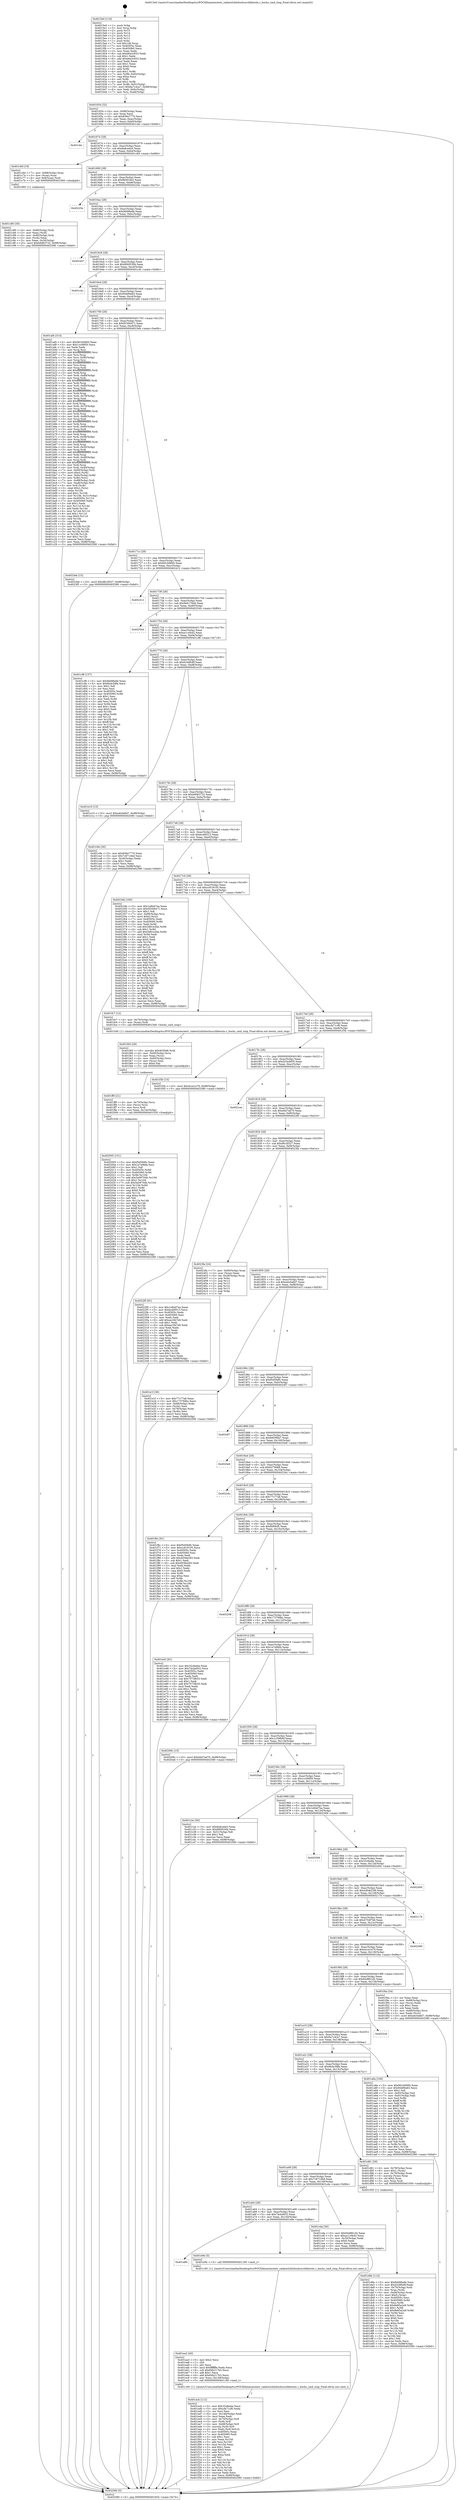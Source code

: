 digraph "0x4015e0" {
  label = "0x4015e0 (/mnt/c/Users/mathe/Desktop/tcc/POCII/binaries/extr_radare2shlrbochssrclibbochs.c_bochs_cmd_stop_Final-ollvm.out::main(0))"
  labelloc = "t"
  node[shape=record]

  Entry [label="",width=0.3,height=0.3,shape=circle,fillcolor=black,style=filled]
  "0x401654" [label="{
     0x401654 [32]\l
     | [instrs]\l
     &nbsp;&nbsp;0x401654 \<+6\>: mov -0x98(%rbp),%eax\l
     &nbsp;&nbsp;0x40165a \<+2\>: mov %eax,%ecx\l
     &nbsp;&nbsp;0x40165c \<+6\>: sub $0x836e7770,%ecx\l
     &nbsp;&nbsp;0x401662 \<+6\>: mov %eax,-0xac(%rbp)\l
     &nbsp;&nbsp;0x401668 \<+6\>: mov %ecx,-0xb0(%rbp)\l
     &nbsp;&nbsp;0x40166e \<+6\>: je 0000000000401cbc \<main+0x6dc\>\l
  }"]
  "0x401cbc" [label="{
     0x401cbc\l
  }", style=dashed]
  "0x401674" [label="{
     0x401674 [28]\l
     | [instrs]\l
     &nbsp;&nbsp;0x401674 \<+5\>: jmp 0000000000401679 \<main+0x99\>\l
     &nbsp;&nbsp;0x401679 \<+6\>: mov -0xac(%rbp),%eax\l
     &nbsp;&nbsp;0x40167f \<+5\>: sub $0x8a8cedc0,%eax\l
     &nbsp;&nbsp;0x401684 \<+6\>: mov %eax,-0xb4(%rbp)\l
     &nbsp;&nbsp;0x40168a \<+6\>: je 0000000000401c6d \<main+0x68d\>\l
  }"]
  Exit [label="",width=0.3,height=0.3,shape=circle,fillcolor=black,style=filled,peripheries=2]
  "0x401c6d" [label="{
     0x401c6d [19]\l
     | [instrs]\l
     &nbsp;&nbsp;0x401c6d \<+7\>: mov -0x88(%rbp),%rax\l
     &nbsp;&nbsp;0x401c74 \<+3\>: mov (%rax),%rax\l
     &nbsp;&nbsp;0x401c77 \<+4\>: mov 0x8(%rax),%rdi\l
     &nbsp;&nbsp;0x401c7b \<+5\>: call 0000000000401060 \<atoi@plt\>\l
     | [calls]\l
     &nbsp;&nbsp;0x401060 \{1\} (unknown)\l
  }"]
  "0x401690" [label="{
     0x401690 [28]\l
     | [instrs]\l
     &nbsp;&nbsp;0x401690 \<+5\>: jmp 0000000000401695 \<main+0xb5\>\l
     &nbsp;&nbsp;0x401695 \<+6\>: mov -0xac(%rbp),%eax\l
     &nbsp;&nbsp;0x40169b \<+5\>: sub $0x8b0f10e3,%eax\l
     &nbsp;&nbsp;0x4016a0 \<+6\>: mov %eax,-0xb8(%rbp)\l
     &nbsp;&nbsp;0x4016a6 \<+6\>: je 000000000040225e \<main+0xc7e\>\l
  }"]
  "0x402005" [label="{
     0x402005 [151]\l
     | [instrs]\l
     &nbsp;&nbsp;0x402005 \<+5\>: mov $0xf5d59dfc,%eax\l
     &nbsp;&nbsp;0x40200a \<+5\>: mov $0x1a7a9bfa,%esi\l
     &nbsp;&nbsp;0x40200f \<+2\>: mov $0x1,%dl\l
     &nbsp;&nbsp;0x402011 \<+8\>: mov 0x40505c,%r8d\l
     &nbsp;&nbsp;0x402019 \<+8\>: mov 0x405060,%r9d\l
     &nbsp;&nbsp;0x402021 \<+3\>: mov %r8d,%r10d\l
     &nbsp;&nbsp;0x402024 \<+7\>: add $0x5a09704b,%r10d\l
     &nbsp;&nbsp;0x40202b \<+4\>: sub $0x1,%r10d\l
     &nbsp;&nbsp;0x40202f \<+7\>: sub $0x5a09704b,%r10d\l
     &nbsp;&nbsp;0x402036 \<+4\>: imul %r10d,%r8d\l
     &nbsp;&nbsp;0x40203a \<+4\>: and $0x1,%r8d\l
     &nbsp;&nbsp;0x40203e \<+4\>: cmp $0x0,%r8d\l
     &nbsp;&nbsp;0x402042 \<+4\>: sete %r11b\l
     &nbsp;&nbsp;0x402046 \<+4\>: cmp $0xa,%r9d\l
     &nbsp;&nbsp;0x40204a \<+3\>: setl %bl\l
     &nbsp;&nbsp;0x40204d \<+3\>: mov %r11b,%r14b\l
     &nbsp;&nbsp;0x402050 \<+4\>: xor $0xff,%r14b\l
     &nbsp;&nbsp;0x402054 \<+3\>: mov %bl,%r15b\l
     &nbsp;&nbsp;0x402057 \<+4\>: xor $0xff,%r15b\l
     &nbsp;&nbsp;0x40205b \<+3\>: xor $0x1,%dl\l
     &nbsp;&nbsp;0x40205e \<+3\>: mov %r14b,%r12b\l
     &nbsp;&nbsp;0x402061 \<+4\>: and $0xff,%r12b\l
     &nbsp;&nbsp;0x402065 \<+3\>: and %dl,%r11b\l
     &nbsp;&nbsp;0x402068 \<+3\>: mov %r15b,%r13b\l
     &nbsp;&nbsp;0x40206b \<+4\>: and $0xff,%r13b\l
     &nbsp;&nbsp;0x40206f \<+2\>: and %dl,%bl\l
     &nbsp;&nbsp;0x402071 \<+3\>: or %r11b,%r12b\l
     &nbsp;&nbsp;0x402074 \<+3\>: or %bl,%r13b\l
     &nbsp;&nbsp;0x402077 \<+3\>: xor %r13b,%r12b\l
     &nbsp;&nbsp;0x40207a \<+3\>: or %r15b,%r14b\l
     &nbsp;&nbsp;0x40207d \<+4\>: xor $0xff,%r14b\l
     &nbsp;&nbsp;0x402081 \<+3\>: or $0x1,%dl\l
     &nbsp;&nbsp;0x402084 \<+3\>: and %dl,%r14b\l
     &nbsp;&nbsp;0x402087 \<+3\>: or %r14b,%r12b\l
     &nbsp;&nbsp;0x40208a \<+4\>: test $0x1,%r12b\l
     &nbsp;&nbsp;0x40208e \<+3\>: cmovne %esi,%eax\l
     &nbsp;&nbsp;0x402091 \<+6\>: mov %eax,-0x98(%rbp)\l
     &nbsp;&nbsp;0x402097 \<+5\>: jmp 0000000000402580 \<main+0xfa0\>\l
  }"]
  "0x40225e" [label="{
     0x40225e\l
  }", style=dashed]
  "0x4016ac" [label="{
     0x4016ac [28]\l
     | [instrs]\l
     &nbsp;&nbsp;0x4016ac \<+5\>: jmp 00000000004016b1 \<main+0xd1\>\l
     &nbsp;&nbsp;0x4016b1 \<+6\>: mov -0xac(%rbp),%eax\l
     &nbsp;&nbsp;0x4016b7 \<+5\>: sub $0x8dd9befe,%eax\l
     &nbsp;&nbsp;0x4016bc \<+6\>: mov %eax,-0xbc(%rbp)\l
     &nbsp;&nbsp;0x4016c2 \<+6\>: je 0000000000402457 \<main+0xe77\>\l
  }"]
  "0x401ff0" [label="{
     0x401ff0 [21]\l
     | [instrs]\l
     &nbsp;&nbsp;0x401ff0 \<+4\>: mov -0x70(%rbp),%rcx\l
     &nbsp;&nbsp;0x401ff4 \<+3\>: mov (%rcx),%rcx\l
     &nbsp;&nbsp;0x401ff7 \<+3\>: mov %rcx,%rdi\l
     &nbsp;&nbsp;0x401ffa \<+6\>: mov %eax,-0x14c(%rbp)\l
     &nbsp;&nbsp;0x402000 \<+5\>: call 0000000000401030 \<free@plt\>\l
     | [calls]\l
     &nbsp;&nbsp;0x401030 \{1\} (unknown)\l
  }"]
  "0x402457" [label="{
     0x402457\l
  }", style=dashed]
  "0x4016c8" [label="{
     0x4016c8 [28]\l
     | [instrs]\l
     &nbsp;&nbsp;0x4016c8 \<+5\>: jmp 00000000004016cd \<main+0xed\>\l
     &nbsp;&nbsp;0x4016cd \<+6\>: mov -0xac(%rbp),%eax\l
     &nbsp;&nbsp;0x4016d3 \<+5\>: sub $0x8f49530b,%eax\l
     &nbsp;&nbsp;0x4016d8 \<+6\>: mov %eax,-0xc0(%rbp)\l
     &nbsp;&nbsp;0x4016de \<+6\>: je 0000000000401c4c \<main+0x66c\>\l
  }"]
  "0x401fd3" [label="{
     0x401fd3 [29]\l
     | [instrs]\l
     &nbsp;&nbsp;0x401fd3 \<+10\>: movabs $0x4030d6,%rdi\l
     &nbsp;&nbsp;0x401fdd \<+4\>: mov -0x60(%rbp),%rcx\l
     &nbsp;&nbsp;0x401fe1 \<+2\>: mov %eax,(%rcx)\l
     &nbsp;&nbsp;0x401fe3 \<+4\>: mov -0x60(%rbp),%rcx\l
     &nbsp;&nbsp;0x401fe7 \<+2\>: mov (%rcx),%esi\l
     &nbsp;&nbsp;0x401fe9 \<+2\>: mov $0x0,%al\l
     &nbsp;&nbsp;0x401feb \<+5\>: call 0000000000401040 \<printf@plt\>\l
     | [calls]\l
     &nbsp;&nbsp;0x401040 \{1\} (unknown)\l
  }"]
  "0x401c4c" [label="{
     0x401c4c\l
  }", style=dashed]
  "0x4016e4" [label="{
     0x4016e4 [28]\l
     | [instrs]\l
     &nbsp;&nbsp;0x4016e4 \<+5\>: jmp 00000000004016e9 \<main+0x109\>\l
     &nbsp;&nbsp;0x4016e9 \<+6\>: mov -0xac(%rbp),%eax\l
     &nbsp;&nbsp;0x4016ef \<+5\>: sub $0x94489a83,%eax\l
     &nbsp;&nbsp;0x4016f4 \<+6\>: mov %eax,-0xc4(%rbp)\l
     &nbsp;&nbsp;0x4016fa \<+6\>: je 0000000000401af4 \<main+0x514\>\l
  }"]
  "0x401ecb" [label="{
     0x401ecb [112]\l
     | [instrs]\l
     &nbsp;&nbsp;0x401ecb \<+5\>: mov $0x33cfeebe,%ecx\l
     &nbsp;&nbsp;0x401ed0 \<+5\>: mov $0xcfa71cf0,%edx\l
     &nbsp;&nbsp;0x401ed5 \<+2\>: xor %esi,%esi\l
     &nbsp;&nbsp;0x401ed7 \<+6\>: mov -0x148(%rbp),%edi\l
     &nbsp;&nbsp;0x401edd \<+3\>: imul %eax,%edi\l
     &nbsp;&nbsp;0x401ee0 \<+4\>: mov -0x70(%rbp),%r8\l
     &nbsp;&nbsp;0x401ee4 \<+3\>: mov (%r8),%r8\l
     &nbsp;&nbsp;0x401ee7 \<+4\>: mov -0x68(%rbp),%r9\l
     &nbsp;&nbsp;0x401eeb \<+3\>: movslq (%r9),%r9\l
     &nbsp;&nbsp;0x401eee \<+4\>: mov %edi,(%r8,%r9,4)\l
     &nbsp;&nbsp;0x401ef2 \<+7\>: mov 0x40505c,%eax\l
     &nbsp;&nbsp;0x401ef9 \<+7\>: mov 0x405060,%edi\l
     &nbsp;&nbsp;0x401f00 \<+3\>: sub $0x1,%esi\l
     &nbsp;&nbsp;0x401f03 \<+3\>: mov %eax,%r10d\l
     &nbsp;&nbsp;0x401f06 \<+3\>: add %esi,%r10d\l
     &nbsp;&nbsp;0x401f09 \<+4\>: imul %r10d,%eax\l
     &nbsp;&nbsp;0x401f0d \<+3\>: and $0x1,%eax\l
     &nbsp;&nbsp;0x401f10 \<+3\>: cmp $0x0,%eax\l
     &nbsp;&nbsp;0x401f13 \<+4\>: sete %r11b\l
     &nbsp;&nbsp;0x401f17 \<+3\>: cmp $0xa,%edi\l
     &nbsp;&nbsp;0x401f1a \<+3\>: setl %bl\l
     &nbsp;&nbsp;0x401f1d \<+3\>: mov %r11b,%r14b\l
     &nbsp;&nbsp;0x401f20 \<+3\>: and %bl,%r14b\l
     &nbsp;&nbsp;0x401f23 \<+3\>: xor %bl,%r11b\l
     &nbsp;&nbsp;0x401f26 \<+3\>: or %r11b,%r14b\l
     &nbsp;&nbsp;0x401f29 \<+4\>: test $0x1,%r14b\l
     &nbsp;&nbsp;0x401f2d \<+3\>: cmovne %edx,%ecx\l
     &nbsp;&nbsp;0x401f30 \<+6\>: mov %ecx,-0x98(%rbp)\l
     &nbsp;&nbsp;0x401f36 \<+5\>: jmp 0000000000402580 \<main+0xfa0\>\l
  }"]
  "0x401af4" [label="{
     0x401af4 [314]\l
     | [instrs]\l
     &nbsp;&nbsp;0x401af4 \<+5\>: mov $0x9d1b0660,%eax\l
     &nbsp;&nbsp;0x401af9 \<+5\>: mov $0x1cc06f50,%ecx\l
     &nbsp;&nbsp;0x401afe \<+2\>: xor %edx,%edx\l
     &nbsp;&nbsp;0x401b00 \<+3\>: mov %rsp,%rsi\l
     &nbsp;&nbsp;0x401b03 \<+4\>: add $0xfffffffffffffff0,%rsi\l
     &nbsp;&nbsp;0x401b07 \<+3\>: mov %rsi,%rsp\l
     &nbsp;&nbsp;0x401b0a \<+7\>: mov %rsi,-0x90(%rbp)\l
     &nbsp;&nbsp;0x401b11 \<+3\>: mov %rsp,%rsi\l
     &nbsp;&nbsp;0x401b14 \<+4\>: add $0xfffffffffffffff0,%rsi\l
     &nbsp;&nbsp;0x401b18 \<+3\>: mov %rsi,%rsp\l
     &nbsp;&nbsp;0x401b1b \<+3\>: mov %rsp,%rdi\l
     &nbsp;&nbsp;0x401b1e \<+4\>: add $0xfffffffffffffff0,%rdi\l
     &nbsp;&nbsp;0x401b22 \<+3\>: mov %rdi,%rsp\l
     &nbsp;&nbsp;0x401b25 \<+7\>: mov %rdi,-0x88(%rbp)\l
     &nbsp;&nbsp;0x401b2c \<+3\>: mov %rsp,%rdi\l
     &nbsp;&nbsp;0x401b2f \<+4\>: add $0xfffffffffffffff0,%rdi\l
     &nbsp;&nbsp;0x401b33 \<+3\>: mov %rdi,%rsp\l
     &nbsp;&nbsp;0x401b36 \<+4\>: mov %rdi,-0x80(%rbp)\l
     &nbsp;&nbsp;0x401b3a \<+3\>: mov %rsp,%rdi\l
     &nbsp;&nbsp;0x401b3d \<+4\>: add $0xfffffffffffffff0,%rdi\l
     &nbsp;&nbsp;0x401b41 \<+3\>: mov %rdi,%rsp\l
     &nbsp;&nbsp;0x401b44 \<+4\>: mov %rdi,-0x78(%rbp)\l
     &nbsp;&nbsp;0x401b48 \<+3\>: mov %rsp,%rdi\l
     &nbsp;&nbsp;0x401b4b \<+4\>: add $0xfffffffffffffff0,%rdi\l
     &nbsp;&nbsp;0x401b4f \<+3\>: mov %rdi,%rsp\l
     &nbsp;&nbsp;0x401b52 \<+4\>: mov %rdi,-0x70(%rbp)\l
     &nbsp;&nbsp;0x401b56 \<+3\>: mov %rsp,%rdi\l
     &nbsp;&nbsp;0x401b59 \<+4\>: add $0xfffffffffffffff0,%rdi\l
     &nbsp;&nbsp;0x401b5d \<+3\>: mov %rdi,%rsp\l
     &nbsp;&nbsp;0x401b60 \<+4\>: mov %rdi,-0x68(%rbp)\l
     &nbsp;&nbsp;0x401b64 \<+3\>: mov %rsp,%rdi\l
     &nbsp;&nbsp;0x401b67 \<+4\>: add $0xfffffffffffffff0,%rdi\l
     &nbsp;&nbsp;0x401b6b \<+3\>: mov %rdi,%rsp\l
     &nbsp;&nbsp;0x401b6e \<+4\>: mov %rdi,-0x60(%rbp)\l
     &nbsp;&nbsp;0x401b72 \<+3\>: mov %rsp,%rdi\l
     &nbsp;&nbsp;0x401b75 \<+4\>: add $0xfffffffffffffff0,%rdi\l
     &nbsp;&nbsp;0x401b79 \<+3\>: mov %rdi,%rsp\l
     &nbsp;&nbsp;0x401b7c \<+4\>: mov %rdi,-0x58(%rbp)\l
     &nbsp;&nbsp;0x401b80 \<+3\>: mov %rsp,%rdi\l
     &nbsp;&nbsp;0x401b83 \<+4\>: add $0xfffffffffffffff0,%rdi\l
     &nbsp;&nbsp;0x401b87 \<+3\>: mov %rdi,%rsp\l
     &nbsp;&nbsp;0x401b8a \<+4\>: mov %rdi,-0x50(%rbp)\l
     &nbsp;&nbsp;0x401b8e \<+3\>: mov %rsp,%rdi\l
     &nbsp;&nbsp;0x401b91 \<+4\>: add $0xfffffffffffffff0,%rdi\l
     &nbsp;&nbsp;0x401b95 \<+3\>: mov %rdi,%rsp\l
     &nbsp;&nbsp;0x401b98 \<+4\>: mov %rdi,-0x48(%rbp)\l
     &nbsp;&nbsp;0x401b9c \<+3\>: mov %rsp,%rdi\l
     &nbsp;&nbsp;0x401b9f \<+4\>: add $0xfffffffffffffff0,%rdi\l
     &nbsp;&nbsp;0x401ba3 \<+3\>: mov %rdi,%rsp\l
     &nbsp;&nbsp;0x401ba6 \<+4\>: mov %rdi,-0x40(%rbp)\l
     &nbsp;&nbsp;0x401baa \<+7\>: mov -0x90(%rbp),%rdi\l
     &nbsp;&nbsp;0x401bb1 \<+6\>: movl $0x0,(%rdi)\l
     &nbsp;&nbsp;0x401bb7 \<+7\>: mov -0x9c(%rbp),%r8d\l
     &nbsp;&nbsp;0x401bbe \<+3\>: mov %r8d,(%rsi)\l
     &nbsp;&nbsp;0x401bc1 \<+7\>: mov -0x88(%rbp),%rdi\l
     &nbsp;&nbsp;0x401bc8 \<+7\>: mov -0xa8(%rbp),%r9\l
     &nbsp;&nbsp;0x401bcf \<+3\>: mov %r9,(%rdi)\l
     &nbsp;&nbsp;0x401bd2 \<+3\>: cmpl $0x2,(%rsi)\l
     &nbsp;&nbsp;0x401bd5 \<+4\>: setne %r10b\l
     &nbsp;&nbsp;0x401bd9 \<+4\>: and $0x1,%r10b\l
     &nbsp;&nbsp;0x401bdd \<+4\>: mov %r10b,-0x31(%rbp)\l
     &nbsp;&nbsp;0x401be1 \<+8\>: mov 0x40505c,%r11d\l
     &nbsp;&nbsp;0x401be9 \<+7\>: mov 0x405060,%ebx\l
     &nbsp;&nbsp;0x401bf0 \<+3\>: sub $0x1,%edx\l
     &nbsp;&nbsp;0x401bf3 \<+3\>: mov %r11d,%r14d\l
     &nbsp;&nbsp;0x401bf6 \<+3\>: add %edx,%r14d\l
     &nbsp;&nbsp;0x401bf9 \<+4\>: imul %r14d,%r11d\l
     &nbsp;&nbsp;0x401bfd \<+4\>: and $0x1,%r11d\l
     &nbsp;&nbsp;0x401c01 \<+4\>: cmp $0x0,%r11d\l
     &nbsp;&nbsp;0x401c05 \<+4\>: sete %r10b\l
     &nbsp;&nbsp;0x401c09 \<+3\>: cmp $0xa,%ebx\l
     &nbsp;&nbsp;0x401c0c \<+4\>: setl %r15b\l
     &nbsp;&nbsp;0x401c10 \<+3\>: mov %r10b,%r12b\l
     &nbsp;&nbsp;0x401c13 \<+3\>: and %r15b,%r12b\l
     &nbsp;&nbsp;0x401c16 \<+3\>: xor %r15b,%r10b\l
     &nbsp;&nbsp;0x401c19 \<+3\>: or %r10b,%r12b\l
     &nbsp;&nbsp;0x401c1c \<+4\>: test $0x1,%r12b\l
     &nbsp;&nbsp;0x401c20 \<+3\>: cmovne %ecx,%eax\l
     &nbsp;&nbsp;0x401c23 \<+6\>: mov %eax,-0x98(%rbp)\l
     &nbsp;&nbsp;0x401c29 \<+5\>: jmp 0000000000402580 \<main+0xfa0\>\l
  }"]
  "0x401700" [label="{
     0x401700 [28]\l
     | [instrs]\l
     &nbsp;&nbsp;0x401700 \<+5\>: jmp 0000000000401705 \<main+0x125\>\l
     &nbsp;&nbsp;0x401705 \<+6\>: mov -0xac(%rbp),%eax\l
     &nbsp;&nbsp;0x40170b \<+5\>: sub $0x95306471,%eax\l
     &nbsp;&nbsp;0x401710 \<+6\>: mov %eax,-0xc8(%rbp)\l
     &nbsp;&nbsp;0x401716 \<+6\>: je 00000000004023eb \<main+0xe0b\>\l
  }"]
  "0x401ea3" [label="{
     0x401ea3 [40]\l
     | [instrs]\l
     &nbsp;&nbsp;0x401ea3 \<+5\>: mov $0x2,%ecx\l
     &nbsp;&nbsp;0x401ea8 \<+1\>: cltd\l
     &nbsp;&nbsp;0x401ea9 \<+2\>: idiv %ecx\l
     &nbsp;&nbsp;0x401eab \<+6\>: imul $0xfffffffe,%edx,%ecx\l
     &nbsp;&nbsp;0x401eb1 \<+6\>: sub $0x64b217b3,%ecx\l
     &nbsp;&nbsp;0x401eb7 \<+3\>: add $0x1,%ecx\l
     &nbsp;&nbsp;0x401eba \<+6\>: add $0x64b217b3,%ecx\l
     &nbsp;&nbsp;0x401ec0 \<+6\>: mov %ecx,-0x148(%rbp)\l
     &nbsp;&nbsp;0x401ec6 \<+5\>: call 0000000000401160 \<next_i\>\l
     | [calls]\l
     &nbsp;&nbsp;0x401160 \{1\} (/mnt/c/Users/mathe/Desktop/tcc/POCII/binaries/extr_radare2shlrbochssrclibbochs.c_bochs_cmd_stop_Final-ollvm.out::next_i)\l
  }"]
  "0x4023eb" [label="{
     0x4023eb [15]\l
     | [instrs]\l
     &nbsp;&nbsp;0x4023eb \<+10\>: movl $0xd8c3f327,-0x98(%rbp)\l
     &nbsp;&nbsp;0x4023f5 \<+5\>: jmp 0000000000402580 \<main+0xfa0\>\l
  }"]
  "0x40171c" [label="{
     0x40171c [28]\l
     | [instrs]\l
     &nbsp;&nbsp;0x40171c \<+5\>: jmp 0000000000401721 \<main+0x141\>\l
     &nbsp;&nbsp;0x401721 \<+6\>: mov -0xac(%rbp),%eax\l
     &nbsp;&nbsp;0x401727 \<+5\>: sub $0x9d1b0660,%eax\l
     &nbsp;&nbsp;0x40172c \<+6\>: mov %eax,-0xcc(%rbp)\l
     &nbsp;&nbsp;0x401732 \<+6\>: je 0000000000402412 \<main+0xe32\>\l
  }"]
  "0x401a80" [label="{
     0x401a80\l
  }", style=dashed]
  "0x402412" [label="{
     0x402412\l
  }", style=dashed]
  "0x401738" [label="{
     0x401738 [28]\l
     | [instrs]\l
     &nbsp;&nbsp;0x401738 \<+5\>: jmp 000000000040173d \<main+0x15d\>\l
     &nbsp;&nbsp;0x40173d \<+6\>: mov -0xac(%rbp),%eax\l
     &nbsp;&nbsp;0x401743 \<+5\>: sub $0x9e6176dd,%eax\l
     &nbsp;&nbsp;0x401748 \<+6\>: mov %eax,-0xd0(%rbp)\l
     &nbsp;&nbsp;0x40174e \<+6\>: je 0000000000402544 \<main+0xf64\>\l
  }"]
  "0x401e9e" [label="{
     0x401e9e [5]\l
     | [instrs]\l
     &nbsp;&nbsp;0x401e9e \<+5\>: call 0000000000401160 \<next_i\>\l
     | [calls]\l
     &nbsp;&nbsp;0x401160 \{1\} (/mnt/c/Users/mathe/Desktop/tcc/POCII/binaries/extr_radare2shlrbochssrclibbochs.c_bochs_cmd_stop_Final-ollvm.out::next_i)\l
  }"]
  "0x402544" [label="{
     0x402544\l
  }", style=dashed]
  "0x401754" [label="{
     0x401754 [28]\l
     | [instrs]\l
     &nbsp;&nbsp;0x401754 \<+5\>: jmp 0000000000401759 \<main+0x179\>\l
     &nbsp;&nbsp;0x401759 \<+6\>: mov -0xac(%rbp),%eax\l
     &nbsp;&nbsp;0x40175f \<+5\>: sub $0xac1c0b42,%eax\l
     &nbsp;&nbsp;0x401764 \<+6\>: mov %eax,-0xd4(%rbp)\l
     &nbsp;&nbsp;0x40176a \<+6\>: je 0000000000401cf8 \<main+0x718\>\l
  }"]
  "0x401d9e" [label="{
     0x401d9e [114]\l
     | [instrs]\l
     &nbsp;&nbsp;0x401d9e \<+5\>: mov $0x8dd9befe,%ecx\l
     &nbsp;&nbsp;0x401da3 \<+5\>: mov $0xb248fc8f,%edx\l
     &nbsp;&nbsp;0x401da8 \<+4\>: mov -0x70(%rbp),%rdi\l
     &nbsp;&nbsp;0x401dac \<+3\>: mov %rax,(%rdi)\l
     &nbsp;&nbsp;0x401daf \<+4\>: mov -0x68(%rbp),%rax\l
     &nbsp;&nbsp;0x401db3 \<+6\>: movl $0x0,(%rax)\l
     &nbsp;&nbsp;0x401db9 \<+7\>: mov 0x40505c,%esi\l
     &nbsp;&nbsp;0x401dc0 \<+8\>: mov 0x405060,%r8d\l
     &nbsp;&nbsp;0x401dc8 \<+3\>: mov %esi,%r9d\l
     &nbsp;&nbsp;0x401dcb \<+7\>: add $0x8e85a2e9,%r9d\l
     &nbsp;&nbsp;0x401dd2 \<+4\>: sub $0x1,%r9d\l
     &nbsp;&nbsp;0x401dd6 \<+7\>: sub $0x8e85a2e9,%r9d\l
     &nbsp;&nbsp;0x401ddd \<+4\>: imul %r9d,%esi\l
     &nbsp;&nbsp;0x401de1 \<+3\>: and $0x1,%esi\l
     &nbsp;&nbsp;0x401de4 \<+3\>: cmp $0x0,%esi\l
     &nbsp;&nbsp;0x401de7 \<+4\>: sete %r10b\l
     &nbsp;&nbsp;0x401deb \<+4\>: cmp $0xa,%r8d\l
     &nbsp;&nbsp;0x401def \<+4\>: setl %r11b\l
     &nbsp;&nbsp;0x401df3 \<+3\>: mov %r10b,%bl\l
     &nbsp;&nbsp;0x401df6 \<+3\>: and %r11b,%bl\l
     &nbsp;&nbsp;0x401df9 \<+3\>: xor %r11b,%r10b\l
     &nbsp;&nbsp;0x401dfc \<+3\>: or %r10b,%bl\l
     &nbsp;&nbsp;0x401dff \<+3\>: test $0x1,%bl\l
     &nbsp;&nbsp;0x401e02 \<+3\>: cmovne %edx,%ecx\l
     &nbsp;&nbsp;0x401e05 \<+6\>: mov %ecx,-0x98(%rbp)\l
     &nbsp;&nbsp;0x401e0b \<+5\>: jmp 0000000000402580 \<main+0xfa0\>\l
  }"]
  "0x401cf8" [label="{
     0x401cf8 [137]\l
     | [instrs]\l
     &nbsp;&nbsp;0x401cf8 \<+5\>: mov $0x8dd9befe,%eax\l
     &nbsp;&nbsp;0x401cfd \<+5\>: mov $0x6b4c58fa,%ecx\l
     &nbsp;&nbsp;0x401d02 \<+2\>: mov $0x1,%dl\l
     &nbsp;&nbsp;0x401d04 \<+2\>: xor %esi,%esi\l
     &nbsp;&nbsp;0x401d06 \<+7\>: mov 0x40505c,%edi\l
     &nbsp;&nbsp;0x401d0d \<+8\>: mov 0x405060,%r8d\l
     &nbsp;&nbsp;0x401d15 \<+3\>: sub $0x1,%esi\l
     &nbsp;&nbsp;0x401d18 \<+3\>: mov %edi,%r9d\l
     &nbsp;&nbsp;0x401d1b \<+3\>: add %esi,%r9d\l
     &nbsp;&nbsp;0x401d1e \<+4\>: imul %r9d,%edi\l
     &nbsp;&nbsp;0x401d22 \<+3\>: and $0x1,%edi\l
     &nbsp;&nbsp;0x401d25 \<+3\>: cmp $0x0,%edi\l
     &nbsp;&nbsp;0x401d28 \<+4\>: sete %r10b\l
     &nbsp;&nbsp;0x401d2c \<+4\>: cmp $0xa,%r8d\l
     &nbsp;&nbsp;0x401d30 \<+4\>: setl %r11b\l
     &nbsp;&nbsp;0x401d34 \<+3\>: mov %r10b,%bl\l
     &nbsp;&nbsp;0x401d37 \<+3\>: xor $0xff,%bl\l
     &nbsp;&nbsp;0x401d3a \<+3\>: mov %r11b,%r14b\l
     &nbsp;&nbsp;0x401d3d \<+4\>: xor $0xff,%r14b\l
     &nbsp;&nbsp;0x401d41 \<+3\>: xor $0x1,%dl\l
     &nbsp;&nbsp;0x401d44 \<+3\>: mov %bl,%r15b\l
     &nbsp;&nbsp;0x401d47 \<+4\>: and $0xff,%r15b\l
     &nbsp;&nbsp;0x401d4b \<+3\>: and %dl,%r10b\l
     &nbsp;&nbsp;0x401d4e \<+3\>: mov %r14b,%r12b\l
     &nbsp;&nbsp;0x401d51 \<+4\>: and $0xff,%r12b\l
     &nbsp;&nbsp;0x401d55 \<+3\>: and %dl,%r11b\l
     &nbsp;&nbsp;0x401d58 \<+3\>: or %r10b,%r15b\l
     &nbsp;&nbsp;0x401d5b \<+3\>: or %r11b,%r12b\l
     &nbsp;&nbsp;0x401d5e \<+3\>: xor %r12b,%r15b\l
     &nbsp;&nbsp;0x401d61 \<+3\>: or %r14b,%bl\l
     &nbsp;&nbsp;0x401d64 \<+3\>: xor $0xff,%bl\l
     &nbsp;&nbsp;0x401d67 \<+3\>: or $0x1,%dl\l
     &nbsp;&nbsp;0x401d6a \<+2\>: and %dl,%bl\l
     &nbsp;&nbsp;0x401d6c \<+3\>: or %bl,%r15b\l
     &nbsp;&nbsp;0x401d6f \<+4\>: test $0x1,%r15b\l
     &nbsp;&nbsp;0x401d73 \<+3\>: cmovne %ecx,%eax\l
     &nbsp;&nbsp;0x401d76 \<+6\>: mov %eax,-0x98(%rbp)\l
     &nbsp;&nbsp;0x401d7c \<+5\>: jmp 0000000000402580 \<main+0xfa0\>\l
  }"]
  "0x401770" [label="{
     0x401770 [28]\l
     | [instrs]\l
     &nbsp;&nbsp;0x401770 \<+5\>: jmp 0000000000401775 \<main+0x195\>\l
     &nbsp;&nbsp;0x401775 \<+6\>: mov -0xac(%rbp),%eax\l
     &nbsp;&nbsp;0x40177b \<+5\>: sub $0xb248fc8f,%eax\l
     &nbsp;&nbsp;0x401780 \<+6\>: mov %eax,-0xd8(%rbp)\l
     &nbsp;&nbsp;0x401786 \<+6\>: je 0000000000401e10 \<main+0x830\>\l
  }"]
  "0x401a64" [label="{
     0x401a64 [28]\l
     | [instrs]\l
     &nbsp;&nbsp;0x401a64 \<+5\>: jmp 0000000000401a69 \<main+0x489\>\l
     &nbsp;&nbsp;0x401a69 \<+6\>: mov -0xac(%rbp),%eax\l
     &nbsp;&nbsp;0x401a6f \<+5\>: sub $0x7dcbd932,%eax\l
     &nbsp;&nbsp;0x401a74 \<+6\>: mov %eax,-0x144(%rbp)\l
     &nbsp;&nbsp;0x401a7a \<+6\>: je 0000000000401e9e \<main+0x8be\>\l
  }"]
  "0x401e10" [label="{
     0x401e10 [15]\l
     | [instrs]\l
     &nbsp;&nbsp;0x401e10 \<+10\>: movl $0xedc0a6d7,-0x98(%rbp)\l
     &nbsp;&nbsp;0x401e1a \<+5\>: jmp 0000000000402580 \<main+0xfa0\>\l
  }"]
  "0x40178c" [label="{
     0x40178c [28]\l
     | [instrs]\l
     &nbsp;&nbsp;0x40178c \<+5\>: jmp 0000000000401791 \<main+0x1b1\>\l
     &nbsp;&nbsp;0x401791 \<+6\>: mov -0xac(%rbp),%eax\l
     &nbsp;&nbsp;0x401797 \<+5\>: sub $0xb9d63732,%eax\l
     &nbsp;&nbsp;0x40179c \<+6\>: mov %eax,-0xdc(%rbp)\l
     &nbsp;&nbsp;0x4017a2 \<+6\>: je 0000000000401c9e \<main+0x6be\>\l
  }"]
  "0x401cda" [label="{
     0x401cda [30]\l
     | [instrs]\l
     &nbsp;&nbsp;0x401cda \<+5\>: mov $0x64d861d2,%eax\l
     &nbsp;&nbsp;0x401cdf \<+5\>: mov $0xac1c0b42,%ecx\l
     &nbsp;&nbsp;0x401ce4 \<+3\>: mov -0x30(%rbp),%edx\l
     &nbsp;&nbsp;0x401ce7 \<+3\>: cmp $0x0,%edx\l
     &nbsp;&nbsp;0x401cea \<+3\>: cmove %ecx,%eax\l
     &nbsp;&nbsp;0x401ced \<+6\>: mov %eax,-0x98(%rbp)\l
     &nbsp;&nbsp;0x401cf3 \<+5\>: jmp 0000000000402580 \<main+0xfa0\>\l
  }"]
  "0x401c9e" [label="{
     0x401c9e [30]\l
     | [instrs]\l
     &nbsp;&nbsp;0x401c9e \<+5\>: mov $0x836e7770,%eax\l
     &nbsp;&nbsp;0x401ca3 \<+5\>: mov $0x7c8714bd,%ecx\l
     &nbsp;&nbsp;0x401ca8 \<+3\>: mov -0x30(%rbp),%edx\l
     &nbsp;&nbsp;0x401cab \<+3\>: cmp $0x1,%edx\l
     &nbsp;&nbsp;0x401cae \<+3\>: cmovl %ecx,%eax\l
     &nbsp;&nbsp;0x401cb1 \<+6\>: mov %eax,-0x98(%rbp)\l
     &nbsp;&nbsp;0x401cb7 \<+5\>: jmp 0000000000402580 \<main+0xfa0\>\l
  }"]
  "0x4017a8" [label="{
     0x4017a8 [28]\l
     | [instrs]\l
     &nbsp;&nbsp;0x4017a8 \<+5\>: jmp 00000000004017ad \<main+0x1cd\>\l
     &nbsp;&nbsp;0x4017ad \<+6\>: mov -0xac(%rbp),%eax\l
     &nbsp;&nbsp;0x4017b3 \<+5\>: sub $0xbcd0f313,%eax\l
     &nbsp;&nbsp;0x4017b8 \<+6\>: mov %eax,-0xe0(%rbp)\l
     &nbsp;&nbsp;0x4017be \<+6\>: je 000000000040234b \<main+0xd6b\>\l
  }"]
  "0x401a48" [label="{
     0x401a48 [28]\l
     | [instrs]\l
     &nbsp;&nbsp;0x401a48 \<+5\>: jmp 0000000000401a4d \<main+0x46d\>\l
     &nbsp;&nbsp;0x401a4d \<+6\>: mov -0xac(%rbp),%eax\l
     &nbsp;&nbsp;0x401a53 \<+5\>: sub $0x7c8714bd,%eax\l
     &nbsp;&nbsp;0x401a58 \<+6\>: mov %eax,-0x140(%rbp)\l
     &nbsp;&nbsp;0x401a5e \<+6\>: je 0000000000401cda \<main+0x6fa\>\l
  }"]
  "0x40234b" [label="{
     0x40234b [160]\l
     | [instrs]\l
     &nbsp;&nbsp;0x40234b \<+5\>: mov $0x1e84d7ea,%eax\l
     &nbsp;&nbsp;0x402350 \<+5\>: mov $0x95306471,%ecx\l
     &nbsp;&nbsp;0x402355 \<+2\>: mov $0x1,%dl\l
     &nbsp;&nbsp;0x402357 \<+7\>: mov -0x90(%rbp),%rsi\l
     &nbsp;&nbsp;0x40235e \<+6\>: movl $0x0,(%rsi)\l
     &nbsp;&nbsp;0x402364 \<+7\>: mov 0x40505c,%edi\l
     &nbsp;&nbsp;0x40236b \<+8\>: mov 0x405060,%r8d\l
     &nbsp;&nbsp;0x402373 \<+3\>: mov %edi,%r9d\l
     &nbsp;&nbsp;0x402376 \<+7\>: sub $0x3d81e2bb,%r9d\l
     &nbsp;&nbsp;0x40237d \<+4\>: sub $0x1,%r9d\l
     &nbsp;&nbsp;0x402381 \<+7\>: add $0x3d81e2bb,%r9d\l
     &nbsp;&nbsp;0x402388 \<+4\>: imul %r9d,%edi\l
     &nbsp;&nbsp;0x40238c \<+3\>: and $0x1,%edi\l
     &nbsp;&nbsp;0x40238f \<+3\>: cmp $0x0,%edi\l
     &nbsp;&nbsp;0x402392 \<+4\>: sete %r10b\l
     &nbsp;&nbsp;0x402396 \<+4\>: cmp $0xa,%r8d\l
     &nbsp;&nbsp;0x40239a \<+4\>: setl %r11b\l
     &nbsp;&nbsp;0x40239e \<+3\>: mov %r10b,%bl\l
     &nbsp;&nbsp;0x4023a1 \<+3\>: xor $0xff,%bl\l
     &nbsp;&nbsp;0x4023a4 \<+3\>: mov %r11b,%r14b\l
     &nbsp;&nbsp;0x4023a7 \<+4\>: xor $0xff,%r14b\l
     &nbsp;&nbsp;0x4023ab \<+3\>: xor $0x0,%dl\l
     &nbsp;&nbsp;0x4023ae \<+3\>: mov %bl,%r15b\l
     &nbsp;&nbsp;0x4023b1 \<+4\>: and $0x0,%r15b\l
     &nbsp;&nbsp;0x4023b5 \<+3\>: and %dl,%r10b\l
     &nbsp;&nbsp;0x4023b8 \<+3\>: mov %r14b,%r12b\l
     &nbsp;&nbsp;0x4023bb \<+4\>: and $0x0,%r12b\l
     &nbsp;&nbsp;0x4023bf \<+3\>: and %dl,%r11b\l
     &nbsp;&nbsp;0x4023c2 \<+3\>: or %r10b,%r15b\l
     &nbsp;&nbsp;0x4023c5 \<+3\>: or %r11b,%r12b\l
     &nbsp;&nbsp;0x4023c8 \<+3\>: xor %r12b,%r15b\l
     &nbsp;&nbsp;0x4023cb \<+3\>: or %r14b,%bl\l
     &nbsp;&nbsp;0x4023ce \<+3\>: xor $0xff,%bl\l
     &nbsp;&nbsp;0x4023d1 \<+3\>: or $0x0,%dl\l
     &nbsp;&nbsp;0x4023d4 \<+2\>: and %dl,%bl\l
     &nbsp;&nbsp;0x4023d6 \<+3\>: or %bl,%r15b\l
     &nbsp;&nbsp;0x4023d9 \<+4\>: test $0x1,%r15b\l
     &nbsp;&nbsp;0x4023dd \<+3\>: cmovne %ecx,%eax\l
     &nbsp;&nbsp;0x4023e0 \<+6\>: mov %eax,-0x98(%rbp)\l
     &nbsp;&nbsp;0x4023e6 \<+5\>: jmp 0000000000402580 \<main+0xfa0\>\l
  }"]
  "0x4017c4" [label="{
     0x4017c4 [28]\l
     | [instrs]\l
     &nbsp;&nbsp;0x4017c4 \<+5\>: jmp 00000000004017c9 \<main+0x1e9\>\l
     &nbsp;&nbsp;0x4017c9 \<+6\>: mov -0xac(%rbp),%eax\l
     &nbsp;&nbsp;0x4017cf \<+5\>: sub $0xcc819105,%eax\l
     &nbsp;&nbsp;0x4017d4 \<+6\>: mov %eax,-0xe4(%rbp)\l
     &nbsp;&nbsp;0x4017da \<+6\>: je 0000000000401fc7 \<main+0x9e7\>\l
  }"]
  "0x401d81" [label="{
     0x401d81 [29]\l
     | [instrs]\l
     &nbsp;&nbsp;0x401d81 \<+4\>: mov -0x78(%rbp),%rax\l
     &nbsp;&nbsp;0x401d85 \<+6\>: movl $0x1,(%rax)\l
     &nbsp;&nbsp;0x401d8b \<+4\>: mov -0x78(%rbp),%rax\l
     &nbsp;&nbsp;0x401d8f \<+3\>: movslq (%rax),%rax\l
     &nbsp;&nbsp;0x401d92 \<+4\>: shl $0x2,%rax\l
     &nbsp;&nbsp;0x401d96 \<+3\>: mov %rax,%rdi\l
     &nbsp;&nbsp;0x401d99 \<+5\>: call 0000000000401050 \<malloc@plt\>\l
     | [calls]\l
     &nbsp;&nbsp;0x401050 \{1\} (unknown)\l
  }"]
  "0x401fc7" [label="{
     0x401fc7 [12]\l
     | [instrs]\l
     &nbsp;&nbsp;0x401fc7 \<+4\>: mov -0x70(%rbp),%rax\l
     &nbsp;&nbsp;0x401fcb \<+3\>: mov (%rax),%rdi\l
     &nbsp;&nbsp;0x401fce \<+5\>: call 00000000004015d0 \<bochs_cmd_stop\>\l
     | [calls]\l
     &nbsp;&nbsp;0x4015d0 \{1\} (/mnt/c/Users/mathe/Desktop/tcc/POCII/binaries/extr_radare2shlrbochssrclibbochs.c_bochs_cmd_stop_Final-ollvm.out::bochs_cmd_stop)\l
  }"]
  "0x4017e0" [label="{
     0x4017e0 [28]\l
     | [instrs]\l
     &nbsp;&nbsp;0x4017e0 \<+5\>: jmp 00000000004017e5 \<main+0x205\>\l
     &nbsp;&nbsp;0x4017e5 \<+6\>: mov -0xac(%rbp),%eax\l
     &nbsp;&nbsp;0x4017eb \<+5\>: sub $0xcfa71cf0,%eax\l
     &nbsp;&nbsp;0x4017f0 \<+6\>: mov %eax,-0xe8(%rbp)\l
     &nbsp;&nbsp;0x4017f6 \<+6\>: je 0000000000401f3b \<main+0x95b\>\l
  }"]
  "0x401c80" [label="{
     0x401c80 [30]\l
     | [instrs]\l
     &nbsp;&nbsp;0x401c80 \<+4\>: mov -0x80(%rbp),%rdi\l
     &nbsp;&nbsp;0x401c84 \<+2\>: mov %eax,(%rdi)\l
     &nbsp;&nbsp;0x401c86 \<+4\>: mov -0x80(%rbp),%rdi\l
     &nbsp;&nbsp;0x401c8a \<+2\>: mov (%rdi),%eax\l
     &nbsp;&nbsp;0x401c8c \<+3\>: mov %eax,-0x30(%rbp)\l
     &nbsp;&nbsp;0x401c8f \<+10\>: movl $0xb9d63732,-0x98(%rbp)\l
     &nbsp;&nbsp;0x401c99 \<+5\>: jmp 0000000000402580 \<main+0xfa0\>\l
  }"]
  "0x401f3b" [label="{
     0x401f3b [15]\l
     | [instrs]\l
     &nbsp;&nbsp;0x401f3b \<+10\>: movl $0x4cce1e79,-0x98(%rbp)\l
     &nbsp;&nbsp;0x401f45 \<+5\>: jmp 0000000000402580 \<main+0xfa0\>\l
  }"]
  "0x4017fc" [label="{
     0x4017fc [28]\l
     | [instrs]\l
     &nbsp;&nbsp;0x4017fc \<+5\>: jmp 0000000000401801 \<main+0x221\>\l
     &nbsp;&nbsp;0x401801 \<+6\>: mov -0xac(%rbp),%eax\l
     &nbsp;&nbsp;0x401807 \<+5\>: sub $0xd25a4850,%eax\l
     &nbsp;&nbsp;0x40180c \<+6\>: mov %eax,-0xec(%rbp)\l
     &nbsp;&nbsp;0x401812 \<+6\>: je 00000000004021ea \<main+0xc0a\>\l
  }"]
  "0x4015e0" [label="{
     0x4015e0 [116]\l
     | [instrs]\l
     &nbsp;&nbsp;0x4015e0 \<+1\>: push %rbp\l
     &nbsp;&nbsp;0x4015e1 \<+3\>: mov %rsp,%rbp\l
     &nbsp;&nbsp;0x4015e4 \<+2\>: push %r15\l
     &nbsp;&nbsp;0x4015e6 \<+2\>: push %r14\l
     &nbsp;&nbsp;0x4015e8 \<+2\>: push %r13\l
     &nbsp;&nbsp;0x4015ea \<+2\>: push %r12\l
     &nbsp;&nbsp;0x4015ec \<+1\>: push %rbx\l
     &nbsp;&nbsp;0x4015ed \<+7\>: sub $0x148,%rsp\l
     &nbsp;&nbsp;0x4015f4 \<+7\>: mov 0x40505c,%eax\l
     &nbsp;&nbsp;0x4015fb \<+7\>: mov 0x405060,%ecx\l
     &nbsp;&nbsp;0x401602 \<+2\>: mov %eax,%edx\l
     &nbsp;&nbsp;0x401604 \<+6\>: sub $0xb6a3c933,%edx\l
     &nbsp;&nbsp;0x40160a \<+3\>: sub $0x1,%edx\l
     &nbsp;&nbsp;0x40160d \<+6\>: add $0xb6a3c933,%edx\l
     &nbsp;&nbsp;0x401613 \<+3\>: imul %edx,%eax\l
     &nbsp;&nbsp;0x401616 \<+3\>: and $0x1,%eax\l
     &nbsp;&nbsp;0x401619 \<+3\>: cmp $0x0,%eax\l
     &nbsp;&nbsp;0x40161c \<+4\>: sete %r8b\l
     &nbsp;&nbsp;0x401620 \<+4\>: and $0x1,%r8b\l
     &nbsp;&nbsp;0x401624 \<+7\>: mov %r8b,-0x92(%rbp)\l
     &nbsp;&nbsp;0x40162b \<+3\>: cmp $0xa,%ecx\l
     &nbsp;&nbsp;0x40162e \<+4\>: setl %r8b\l
     &nbsp;&nbsp;0x401632 \<+4\>: and $0x1,%r8b\l
     &nbsp;&nbsp;0x401636 \<+7\>: mov %r8b,-0x91(%rbp)\l
     &nbsp;&nbsp;0x40163d \<+10\>: movl $0x6a7c4ca7,-0x98(%rbp)\l
     &nbsp;&nbsp;0x401647 \<+6\>: mov %edi,-0x9c(%rbp)\l
     &nbsp;&nbsp;0x40164d \<+7\>: mov %rsi,-0xa8(%rbp)\l
  }"]
  "0x4021ea" [label="{
     0x4021ea\l
  }", style=dashed]
  "0x401818" [label="{
     0x401818 [28]\l
     | [instrs]\l
     &nbsp;&nbsp;0x401818 \<+5\>: jmp 000000000040181d \<main+0x23d\>\l
     &nbsp;&nbsp;0x40181d \<+6\>: mov -0xac(%rbp),%eax\l
     &nbsp;&nbsp;0x401823 \<+5\>: sub $0xd4d7ad70,%eax\l
     &nbsp;&nbsp;0x401828 \<+6\>: mov %eax,-0xf0(%rbp)\l
     &nbsp;&nbsp;0x40182e \<+6\>: je 00000000004022f0 \<main+0xd10\>\l
  }"]
  "0x402580" [label="{
     0x402580 [5]\l
     | [instrs]\l
     &nbsp;&nbsp;0x402580 \<+5\>: jmp 0000000000401654 \<main+0x74\>\l
  }"]
  "0x4022f0" [label="{
     0x4022f0 [91]\l
     | [instrs]\l
     &nbsp;&nbsp;0x4022f0 \<+5\>: mov $0x1e84d7ea,%eax\l
     &nbsp;&nbsp;0x4022f5 \<+5\>: mov $0xbcd0f313,%ecx\l
     &nbsp;&nbsp;0x4022fa \<+7\>: mov 0x40505c,%edx\l
     &nbsp;&nbsp;0x402301 \<+7\>: mov 0x405060,%esi\l
     &nbsp;&nbsp;0x402308 \<+2\>: mov %edx,%edi\l
     &nbsp;&nbsp;0x40230a \<+6\>: add $0xea16b7e6,%edi\l
     &nbsp;&nbsp;0x402310 \<+3\>: sub $0x1,%edi\l
     &nbsp;&nbsp;0x402313 \<+6\>: sub $0xea16b7e6,%edi\l
     &nbsp;&nbsp;0x402319 \<+3\>: imul %edi,%edx\l
     &nbsp;&nbsp;0x40231c \<+3\>: and $0x1,%edx\l
     &nbsp;&nbsp;0x40231f \<+3\>: cmp $0x0,%edx\l
     &nbsp;&nbsp;0x402322 \<+4\>: sete %r8b\l
     &nbsp;&nbsp;0x402326 \<+3\>: cmp $0xa,%esi\l
     &nbsp;&nbsp;0x402329 \<+4\>: setl %r9b\l
     &nbsp;&nbsp;0x40232d \<+3\>: mov %r8b,%r10b\l
     &nbsp;&nbsp;0x402330 \<+3\>: and %r9b,%r10b\l
     &nbsp;&nbsp;0x402333 \<+3\>: xor %r9b,%r8b\l
     &nbsp;&nbsp;0x402336 \<+3\>: or %r8b,%r10b\l
     &nbsp;&nbsp;0x402339 \<+4\>: test $0x1,%r10b\l
     &nbsp;&nbsp;0x40233d \<+3\>: cmovne %ecx,%eax\l
     &nbsp;&nbsp;0x402340 \<+6\>: mov %eax,-0x98(%rbp)\l
     &nbsp;&nbsp;0x402346 \<+5\>: jmp 0000000000402580 \<main+0xfa0\>\l
  }"]
  "0x401834" [label="{
     0x401834 [28]\l
     | [instrs]\l
     &nbsp;&nbsp;0x401834 \<+5\>: jmp 0000000000401839 \<main+0x259\>\l
     &nbsp;&nbsp;0x401839 \<+6\>: mov -0xac(%rbp),%eax\l
     &nbsp;&nbsp;0x40183f \<+5\>: sub $0xd8c3f327,%eax\l
     &nbsp;&nbsp;0x401844 \<+6\>: mov %eax,-0xf4(%rbp)\l
     &nbsp;&nbsp;0x40184a \<+6\>: je 00000000004023fa \<main+0xe1a\>\l
  }"]
  "0x401a2c" [label="{
     0x401a2c [28]\l
     | [instrs]\l
     &nbsp;&nbsp;0x401a2c \<+5\>: jmp 0000000000401a31 \<main+0x451\>\l
     &nbsp;&nbsp;0x401a31 \<+6\>: mov -0xac(%rbp),%eax\l
     &nbsp;&nbsp;0x401a37 \<+5\>: sub $0x6b4c58fa,%eax\l
     &nbsp;&nbsp;0x401a3c \<+6\>: mov %eax,-0x13c(%rbp)\l
     &nbsp;&nbsp;0x401a42 \<+6\>: je 0000000000401d81 \<main+0x7a1\>\l
  }"]
  "0x4023fa" [label="{
     0x4023fa [24]\l
     | [instrs]\l
     &nbsp;&nbsp;0x4023fa \<+7\>: mov -0x90(%rbp),%rax\l
     &nbsp;&nbsp;0x402401 \<+2\>: mov (%rax),%eax\l
     &nbsp;&nbsp;0x402403 \<+4\>: lea -0x28(%rbp),%rsp\l
     &nbsp;&nbsp;0x402407 \<+1\>: pop %rbx\l
     &nbsp;&nbsp;0x402408 \<+2\>: pop %r12\l
     &nbsp;&nbsp;0x40240a \<+2\>: pop %r13\l
     &nbsp;&nbsp;0x40240c \<+2\>: pop %r14\l
     &nbsp;&nbsp;0x40240e \<+2\>: pop %r15\l
     &nbsp;&nbsp;0x402410 \<+1\>: pop %rbp\l
     &nbsp;&nbsp;0x402411 \<+1\>: ret\l
  }"]
  "0x401850" [label="{
     0x401850 [28]\l
     | [instrs]\l
     &nbsp;&nbsp;0x401850 \<+5\>: jmp 0000000000401855 \<main+0x275\>\l
     &nbsp;&nbsp;0x401855 \<+6\>: mov -0xac(%rbp),%eax\l
     &nbsp;&nbsp;0x40185b \<+5\>: sub $0xedc0a6d7,%eax\l
     &nbsp;&nbsp;0x401860 \<+6\>: mov %eax,-0xf8(%rbp)\l
     &nbsp;&nbsp;0x401866 \<+6\>: je 0000000000401e1f \<main+0x83f\>\l
  }"]
  "0x401a8a" [label="{
     0x401a8a [106]\l
     | [instrs]\l
     &nbsp;&nbsp;0x401a8a \<+5\>: mov $0x9d1b0660,%eax\l
     &nbsp;&nbsp;0x401a8f \<+5\>: mov $0x94489a83,%ecx\l
     &nbsp;&nbsp;0x401a94 \<+2\>: mov $0x1,%dl\l
     &nbsp;&nbsp;0x401a96 \<+7\>: mov -0x92(%rbp),%sil\l
     &nbsp;&nbsp;0x401a9d \<+7\>: mov -0x91(%rbp),%dil\l
     &nbsp;&nbsp;0x401aa4 \<+3\>: mov %sil,%r8b\l
     &nbsp;&nbsp;0x401aa7 \<+4\>: xor $0xff,%r8b\l
     &nbsp;&nbsp;0x401aab \<+3\>: mov %dil,%r9b\l
     &nbsp;&nbsp;0x401aae \<+4\>: xor $0xff,%r9b\l
     &nbsp;&nbsp;0x401ab2 \<+3\>: xor $0x1,%dl\l
     &nbsp;&nbsp;0x401ab5 \<+3\>: mov %r8b,%r10b\l
     &nbsp;&nbsp;0x401ab8 \<+4\>: and $0xff,%r10b\l
     &nbsp;&nbsp;0x401abc \<+3\>: and %dl,%sil\l
     &nbsp;&nbsp;0x401abf \<+3\>: mov %r9b,%r11b\l
     &nbsp;&nbsp;0x401ac2 \<+4\>: and $0xff,%r11b\l
     &nbsp;&nbsp;0x401ac6 \<+3\>: and %dl,%dil\l
     &nbsp;&nbsp;0x401ac9 \<+3\>: or %sil,%r10b\l
     &nbsp;&nbsp;0x401acc \<+3\>: or %dil,%r11b\l
     &nbsp;&nbsp;0x401acf \<+3\>: xor %r11b,%r10b\l
     &nbsp;&nbsp;0x401ad2 \<+3\>: or %r9b,%r8b\l
     &nbsp;&nbsp;0x401ad5 \<+4\>: xor $0xff,%r8b\l
     &nbsp;&nbsp;0x401ad9 \<+3\>: or $0x1,%dl\l
     &nbsp;&nbsp;0x401adc \<+3\>: and %dl,%r8b\l
     &nbsp;&nbsp;0x401adf \<+3\>: or %r8b,%r10b\l
     &nbsp;&nbsp;0x401ae2 \<+4\>: test $0x1,%r10b\l
     &nbsp;&nbsp;0x401ae6 \<+3\>: cmovne %ecx,%eax\l
     &nbsp;&nbsp;0x401ae9 \<+6\>: mov %eax,-0x98(%rbp)\l
     &nbsp;&nbsp;0x401aef \<+5\>: jmp 0000000000402580 \<main+0xfa0\>\l
  }"]
  "0x401e1f" [label="{
     0x401e1f [36]\l
     | [instrs]\l
     &nbsp;&nbsp;0x401e1f \<+5\>: mov $0x77c77a8,%eax\l
     &nbsp;&nbsp;0x401e24 \<+5\>: mov $0x17379dbc,%ecx\l
     &nbsp;&nbsp;0x401e29 \<+4\>: mov -0x68(%rbp),%rdx\l
     &nbsp;&nbsp;0x401e2d \<+2\>: mov (%rdx),%esi\l
     &nbsp;&nbsp;0x401e2f \<+4\>: mov -0x78(%rbp),%rdx\l
     &nbsp;&nbsp;0x401e33 \<+2\>: cmp (%rdx),%esi\l
     &nbsp;&nbsp;0x401e35 \<+3\>: cmovl %ecx,%eax\l
     &nbsp;&nbsp;0x401e38 \<+6\>: mov %eax,-0x98(%rbp)\l
     &nbsp;&nbsp;0x401e3e \<+5\>: jmp 0000000000402580 \<main+0xfa0\>\l
  }"]
  "0x40186c" [label="{
     0x40186c [28]\l
     | [instrs]\l
     &nbsp;&nbsp;0x40186c \<+5\>: jmp 0000000000401871 \<main+0x291\>\l
     &nbsp;&nbsp;0x401871 \<+6\>: mov -0xac(%rbp),%eax\l
     &nbsp;&nbsp;0x401877 \<+5\>: sub $0xf5d59dfc,%eax\l
     &nbsp;&nbsp;0x40187c \<+6\>: mov %eax,-0xfc(%rbp)\l
     &nbsp;&nbsp;0x401882 \<+6\>: je 00000000004024f7 \<main+0xf17\>\l
  }"]
  "0x401a10" [label="{
     0x401a10 [28]\l
     | [instrs]\l
     &nbsp;&nbsp;0x401a10 \<+5\>: jmp 0000000000401a15 \<main+0x435\>\l
     &nbsp;&nbsp;0x401a15 \<+6\>: mov -0xac(%rbp),%eax\l
     &nbsp;&nbsp;0x401a1b \<+5\>: sub $0x6a7c4ca7,%eax\l
     &nbsp;&nbsp;0x401a20 \<+6\>: mov %eax,-0x138(%rbp)\l
     &nbsp;&nbsp;0x401a26 \<+6\>: je 0000000000401a8a \<main+0x4aa\>\l
  }"]
  "0x4024f7" [label="{
     0x4024f7\l
  }", style=dashed]
  "0x401888" [label="{
     0x401888 [28]\l
     | [instrs]\l
     &nbsp;&nbsp;0x401888 \<+5\>: jmp 000000000040188d \<main+0x2ad\>\l
     &nbsp;&nbsp;0x40188d \<+6\>: mov -0xac(%rbp),%eax\l
     &nbsp;&nbsp;0x401893 \<+5\>: sub $0xfe8399a7,%eax\l
     &nbsp;&nbsp;0x401898 \<+6\>: mov %eax,-0x100(%rbp)\l
     &nbsp;&nbsp;0x40189e \<+6\>: je 00000000004020e8 \<main+0xb08\>\l
  }"]
  "0x4022cd" [label="{
     0x4022cd\l
  }", style=dashed]
  "0x4020e8" [label="{
     0x4020e8\l
  }", style=dashed]
  "0x4018a4" [label="{
     0x4018a4 [28]\l
     | [instrs]\l
     &nbsp;&nbsp;0x4018a4 \<+5\>: jmp 00000000004018a9 \<main+0x2c9\>\l
     &nbsp;&nbsp;0x4018a9 \<+6\>: mov -0xac(%rbp),%eax\l
     &nbsp;&nbsp;0x4018af \<+5\>: sub $0x6279088,%eax\l
     &nbsp;&nbsp;0x4018b4 \<+6\>: mov %eax,-0x104(%rbp)\l
     &nbsp;&nbsp;0x4018ba \<+6\>: je 00000000004022dc \<main+0xcfc\>\l
  }"]
  "0x4019f4" [label="{
     0x4019f4 [28]\l
     | [instrs]\l
     &nbsp;&nbsp;0x4019f4 \<+5\>: jmp 00000000004019f9 \<main+0x419\>\l
     &nbsp;&nbsp;0x4019f9 \<+6\>: mov -0xac(%rbp),%eax\l
     &nbsp;&nbsp;0x4019ff \<+5\>: sub $0x64d861d2,%eax\l
     &nbsp;&nbsp;0x401a04 \<+6\>: mov %eax,-0x134(%rbp)\l
     &nbsp;&nbsp;0x401a0a \<+6\>: je 00000000004022cd \<main+0xced\>\l
  }"]
  "0x4022dc" [label="{
     0x4022dc\l
  }", style=dashed]
  "0x4018c0" [label="{
     0x4018c0 [28]\l
     | [instrs]\l
     &nbsp;&nbsp;0x4018c0 \<+5\>: jmp 00000000004018c5 \<main+0x2e5\>\l
     &nbsp;&nbsp;0x4018c5 \<+6\>: mov -0xac(%rbp),%eax\l
     &nbsp;&nbsp;0x4018cb \<+5\>: sub $0x77c77a8,%eax\l
     &nbsp;&nbsp;0x4018d0 \<+6\>: mov %eax,-0x108(%rbp)\l
     &nbsp;&nbsp;0x4018d6 \<+6\>: je 0000000000401f6c \<main+0x98c\>\l
  }"]
  "0x401f4a" [label="{
     0x401f4a [34]\l
     | [instrs]\l
     &nbsp;&nbsp;0x401f4a \<+2\>: xor %eax,%eax\l
     &nbsp;&nbsp;0x401f4c \<+4\>: mov -0x68(%rbp),%rcx\l
     &nbsp;&nbsp;0x401f50 \<+2\>: mov (%rcx),%edx\l
     &nbsp;&nbsp;0x401f52 \<+3\>: sub $0x1,%eax\l
     &nbsp;&nbsp;0x401f55 \<+2\>: sub %eax,%edx\l
     &nbsp;&nbsp;0x401f57 \<+4\>: mov -0x68(%rbp),%rcx\l
     &nbsp;&nbsp;0x401f5b \<+2\>: mov %edx,(%rcx)\l
     &nbsp;&nbsp;0x401f5d \<+10\>: movl $0xedc0a6d7,-0x98(%rbp)\l
     &nbsp;&nbsp;0x401f67 \<+5\>: jmp 0000000000402580 \<main+0xfa0\>\l
  }"]
  "0x401f6c" [label="{
     0x401f6c [91]\l
     | [instrs]\l
     &nbsp;&nbsp;0x401f6c \<+5\>: mov $0xf5d59dfc,%eax\l
     &nbsp;&nbsp;0x401f71 \<+5\>: mov $0xcc819105,%ecx\l
     &nbsp;&nbsp;0x401f76 \<+7\>: mov 0x40505c,%edx\l
     &nbsp;&nbsp;0x401f7d \<+7\>: mov 0x405060,%esi\l
     &nbsp;&nbsp;0x401f84 \<+2\>: mov %edx,%edi\l
     &nbsp;&nbsp;0x401f86 \<+6\>: add $0x4038a283,%edi\l
     &nbsp;&nbsp;0x401f8c \<+3\>: sub $0x1,%edi\l
     &nbsp;&nbsp;0x401f8f \<+6\>: sub $0x4038a283,%edi\l
     &nbsp;&nbsp;0x401f95 \<+3\>: imul %edi,%edx\l
     &nbsp;&nbsp;0x401f98 \<+3\>: and $0x1,%edx\l
     &nbsp;&nbsp;0x401f9b \<+3\>: cmp $0x0,%edx\l
     &nbsp;&nbsp;0x401f9e \<+4\>: sete %r8b\l
     &nbsp;&nbsp;0x401fa2 \<+3\>: cmp $0xa,%esi\l
     &nbsp;&nbsp;0x401fa5 \<+4\>: setl %r9b\l
     &nbsp;&nbsp;0x401fa9 \<+3\>: mov %r8b,%r10b\l
     &nbsp;&nbsp;0x401fac \<+3\>: and %r9b,%r10b\l
     &nbsp;&nbsp;0x401faf \<+3\>: xor %r9b,%r8b\l
     &nbsp;&nbsp;0x401fb2 \<+3\>: or %r8b,%r10b\l
     &nbsp;&nbsp;0x401fb5 \<+4\>: test $0x1,%r10b\l
     &nbsp;&nbsp;0x401fb9 \<+3\>: cmovne %ecx,%eax\l
     &nbsp;&nbsp;0x401fbc \<+6\>: mov %eax,-0x98(%rbp)\l
     &nbsp;&nbsp;0x401fc2 \<+5\>: jmp 0000000000402580 \<main+0xfa0\>\l
  }"]
  "0x4018dc" [label="{
     0x4018dc [28]\l
     | [instrs]\l
     &nbsp;&nbsp;0x4018dc \<+5\>: jmp 00000000004018e1 \<main+0x301\>\l
     &nbsp;&nbsp;0x4018e1 \<+6\>: mov -0xac(%rbp),%eax\l
     &nbsp;&nbsp;0x4018e7 \<+5\>: sub $0xfbf06d5,%eax\l
     &nbsp;&nbsp;0x4018ec \<+6\>: mov %eax,-0x10c(%rbp)\l
     &nbsp;&nbsp;0x4018f2 \<+6\>: je 0000000000402208 \<main+0xc28\>\l
  }"]
  "0x4019d8" [label="{
     0x4019d8 [28]\l
     | [instrs]\l
     &nbsp;&nbsp;0x4019d8 \<+5\>: jmp 00000000004019dd \<main+0x3fd\>\l
     &nbsp;&nbsp;0x4019dd \<+6\>: mov -0xac(%rbp),%eax\l
     &nbsp;&nbsp;0x4019e3 \<+5\>: sub $0x4cce1e79,%eax\l
     &nbsp;&nbsp;0x4019e8 \<+6\>: mov %eax,-0x130(%rbp)\l
     &nbsp;&nbsp;0x4019ee \<+6\>: je 0000000000401f4a \<main+0x96a\>\l
  }"]
  "0x402208" [label="{
     0x402208\l
  }", style=dashed]
  "0x4018f8" [label="{
     0x4018f8 [28]\l
     | [instrs]\l
     &nbsp;&nbsp;0x4018f8 \<+5\>: jmp 00000000004018fd \<main+0x31d\>\l
     &nbsp;&nbsp;0x4018fd \<+6\>: mov -0xac(%rbp),%eax\l
     &nbsp;&nbsp;0x401903 \<+5\>: sub $0x17379dbc,%eax\l
     &nbsp;&nbsp;0x401908 \<+6\>: mov %eax,-0x110(%rbp)\l
     &nbsp;&nbsp;0x40190e \<+6\>: je 0000000000401e43 \<main+0x863\>\l
  }"]
  "0x402280" [label="{
     0x402280\l
  }", style=dashed]
  "0x401e43" [label="{
     0x401e43 [91]\l
     | [instrs]\l
     &nbsp;&nbsp;0x401e43 \<+5\>: mov $0x33cfeebe,%eax\l
     &nbsp;&nbsp;0x401e48 \<+5\>: mov $0x7dcbd932,%ecx\l
     &nbsp;&nbsp;0x401e4d \<+7\>: mov 0x40505c,%edx\l
     &nbsp;&nbsp;0x401e54 \<+7\>: mov 0x405060,%esi\l
     &nbsp;&nbsp;0x401e5b \<+2\>: mov %edx,%edi\l
     &nbsp;&nbsp;0x401e5d \<+6\>: sub $0x7573fb35,%edi\l
     &nbsp;&nbsp;0x401e63 \<+3\>: sub $0x1,%edi\l
     &nbsp;&nbsp;0x401e66 \<+6\>: add $0x7573fb35,%edi\l
     &nbsp;&nbsp;0x401e6c \<+3\>: imul %edi,%edx\l
     &nbsp;&nbsp;0x401e6f \<+3\>: and $0x1,%edx\l
     &nbsp;&nbsp;0x401e72 \<+3\>: cmp $0x0,%edx\l
     &nbsp;&nbsp;0x401e75 \<+4\>: sete %r8b\l
     &nbsp;&nbsp;0x401e79 \<+3\>: cmp $0xa,%esi\l
     &nbsp;&nbsp;0x401e7c \<+4\>: setl %r9b\l
     &nbsp;&nbsp;0x401e80 \<+3\>: mov %r8b,%r10b\l
     &nbsp;&nbsp;0x401e83 \<+3\>: and %r9b,%r10b\l
     &nbsp;&nbsp;0x401e86 \<+3\>: xor %r9b,%r8b\l
     &nbsp;&nbsp;0x401e89 \<+3\>: or %r8b,%r10b\l
     &nbsp;&nbsp;0x401e8c \<+4\>: test $0x1,%r10b\l
     &nbsp;&nbsp;0x401e90 \<+3\>: cmovne %ecx,%eax\l
     &nbsp;&nbsp;0x401e93 \<+6\>: mov %eax,-0x98(%rbp)\l
     &nbsp;&nbsp;0x401e99 \<+5\>: jmp 0000000000402580 \<main+0xfa0\>\l
  }"]
  "0x401914" [label="{
     0x401914 [28]\l
     | [instrs]\l
     &nbsp;&nbsp;0x401914 \<+5\>: jmp 0000000000401919 \<main+0x339\>\l
     &nbsp;&nbsp;0x401919 \<+6\>: mov -0xac(%rbp),%eax\l
     &nbsp;&nbsp;0x40191f \<+5\>: sub $0x1a7a9bfa,%eax\l
     &nbsp;&nbsp;0x401924 \<+6\>: mov %eax,-0x114(%rbp)\l
     &nbsp;&nbsp;0x40192a \<+6\>: je 000000000040209c \<main+0xabc\>\l
  }"]
  "0x4019bc" [label="{
     0x4019bc [28]\l
     | [instrs]\l
     &nbsp;&nbsp;0x4019bc \<+5\>: jmp 00000000004019c1 \<main+0x3e1\>\l
     &nbsp;&nbsp;0x4019c1 \<+6\>: mov -0xac(%rbp),%eax\l
     &nbsp;&nbsp;0x4019c7 \<+5\>: sub $0x4754f7e8,%eax\l
     &nbsp;&nbsp;0x4019cc \<+6\>: mov %eax,-0x12c(%rbp)\l
     &nbsp;&nbsp;0x4019d2 \<+6\>: je 0000000000402280 \<main+0xca0\>\l
  }"]
  "0x40209c" [label="{
     0x40209c [15]\l
     | [instrs]\l
     &nbsp;&nbsp;0x40209c \<+10\>: movl $0xd4d7ad70,-0x98(%rbp)\l
     &nbsp;&nbsp;0x4020a6 \<+5\>: jmp 0000000000402580 \<main+0xfa0\>\l
  }"]
  "0x401930" [label="{
     0x401930 [28]\l
     | [instrs]\l
     &nbsp;&nbsp;0x401930 \<+5\>: jmp 0000000000401935 \<main+0x355\>\l
     &nbsp;&nbsp;0x401935 \<+6\>: mov -0xac(%rbp),%eax\l
     &nbsp;&nbsp;0x40193b \<+5\>: sub $0x1c59fb6f,%eax\l
     &nbsp;&nbsp;0x401940 \<+6\>: mov %eax,-0x118(%rbp)\l
     &nbsp;&nbsp;0x401946 \<+6\>: je 00000000004020ab \<main+0xacb\>\l
  }"]
  "0x40217b" [label="{
     0x40217b\l
  }", style=dashed]
  "0x4020ab" [label="{
     0x4020ab\l
  }", style=dashed]
  "0x40194c" [label="{
     0x40194c [28]\l
     | [instrs]\l
     &nbsp;&nbsp;0x40194c \<+5\>: jmp 0000000000401951 \<main+0x371\>\l
     &nbsp;&nbsp;0x401951 \<+6\>: mov -0xac(%rbp),%eax\l
     &nbsp;&nbsp;0x401957 \<+5\>: sub $0x1cc06f50,%eax\l
     &nbsp;&nbsp;0x40195c \<+6\>: mov %eax,-0x11c(%rbp)\l
     &nbsp;&nbsp;0x401962 \<+6\>: je 0000000000401c2e \<main+0x64e\>\l
  }"]
  "0x4019a0" [label="{
     0x4019a0 [28]\l
     | [instrs]\l
     &nbsp;&nbsp;0x4019a0 \<+5\>: jmp 00000000004019a5 \<main+0x3c5\>\l
     &nbsp;&nbsp;0x4019a5 \<+6\>: mov -0xac(%rbp),%eax\l
     &nbsp;&nbsp;0x4019ab \<+5\>: sub $0x4494d199,%eax\l
     &nbsp;&nbsp;0x4019b0 \<+6\>: mov %eax,-0x128(%rbp)\l
     &nbsp;&nbsp;0x4019b6 \<+6\>: je 000000000040217b \<main+0xb9b\>\l
  }"]
  "0x401c2e" [label="{
     0x401c2e [30]\l
     | [instrs]\l
     &nbsp;&nbsp;0x401c2e \<+5\>: mov $0x8a8cedc0,%eax\l
     &nbsp;&nbsp;0x401c33 \<+5\>: mov $0x8f49530b,%ecx\l
     &nbsp;&nbsp;0x401c38 \<+3\>: mov -0x31(%rbp),%dl\l
     &nbsp;&nbsp;0x401c3b \<+3\>: test $0x1,%dl\l
     &nbsp;&nbsp;0x401c3e \<+3\>: cmovne %ecx,%eax\l
     &nbsp;&nbsp;0x401c41 \<+6\>: mov %eax,-0x98(%rbp)\l
     &nbsp;&nbsp;0x401c47 \<+5\>: jmp 0000000000402580 \<main+0xfa0\>\l
  }"]
  "0x401968" [label="{
     0x401968 [28]\l
     | [instrs]\l
     &nbsp;&nbsp;0x401968 \<+5\>: jmp 000000000040196d \<main+0x38d\>\l
     &nbsp;&nbsp;0x40196d \<+6\>: mov -0xac(%rbp),%eax\l
     &nbsp;&nbsp;0x401973 \<+5\>: sub $0x1e84d7ea,%eax\l
     &nbsp;&nbsp;0x401978 \<+6\>: mov %eax,-0x120(%rbp)\l
     &nbsp;&nbsp;0x40197e \<+6\>: je 0000000000402569 \<main+0xf89\>\l
  }"]
  "0x402494" [label="{
     0x402494\l
  }", style=dashed]
  "0x402569" [label="{
     0x402569\l
  }", style=dashed]
  "0x401984" [label="{
     0x401984 [28]\l
     | [instrs]\l
     &nbsp;&nbsp;0x401984 \<+5\>: jmp 0000000000401989 \<main+0x3a9\>\l
     &nbsp;&nbsp;0x401989 \<+6\>: mov -0xac(%rbp),%eax\l
     &nbsp;&nbsp;0x40198f \<+5\>: sub $0x33cfeebe,%eax\l
     &nbsp;&nbsp;0x401994 \<+6\>: mov %eax,-0x124(%rbp)\l
     &nbsp;&nbsp;0x40199a \<+6\>: je 0000000000402494 \<main+0xeb4\>\l
  }"]
  Entry -> "0x4015e0" [label=" 1"]
  "0x401654" -> "0x401cbc" [label=" 0"]
  "0x401654" -> "0x401674" [label=" 22"]
  "0x4023fa" -> Exit [label=" 1"]
  "0x401674" -> "0x401c6d" [label=" 1"]
  "0x401674" -> "0x401690" [label=" 21"]
  "0x4023eb" -> "0x402580" [label=" 1"]
  "0x401690" -> "0x40225e" [label=" 0"]
  "0x401690" -> "0x4016ac" [label=" 21"]
  "0x40234b" -> "0x402580" [label=" 1"]
  "0x4016ac" -> "0x402457" [label=" 0"]
  "0x4016ac" -> "0x4016c8" [label=" 21"]
  "0x4022f0" -> "0x402580" [label=" 1"]
  "0x4016c8" -> "0x401c4c" [label=" 0"]
  "0x4016c8" -> "0x4016e4" [label=" 21"]
  "0x40209c" -> "0x402580" [label=" 1"]
  "0x4016e4" -> "0x401af4" [label=" 1"]
  "0x4016e4" -> "0x401700" [label=" 20"]
  "0x402005" -> "0x402580" [label=" 1"]
  "0x401700" -> "0x4023eb" [label=" 1"]
  "0x401700" -> "0x40171c" [label=" 19"]
  "0x401ff0" -> "0x402005" [label=" 1"]
  "0x40171c" -> "0x402412" [label=" 0"]
  "0x40171c" -> "0x401738" [label=" 19"]
  "0x401fd3" -> "0x401ff0" [label=" 1"]
  "0x401738" -> "0x402544" [label=" 0"]
  "0x401738" -> "0x401754" [label=" 19"]
  "0x401fc7" -> "0x401fd3" [label=" 1"]
  "0x401754" -> "0x401cf8" [label=" 1"]
  "0x401754" -> "0x401770" [label=" 18"]
  "0x401f4a" -> "0x402580" [label=" 1"]
  "0x401770" -> "0x401e10" [label=" 1"]
  "0x401770" -> "0x40178c" [label=" 17"]
  "0x401f3b" -> "0x402580" [label=" 1"]
  "0x40178c" -> "0x401c9e" [label=" 1"]
  "0x40178c" -> "0x4017a8" [label=" 16"]
  "0x401ecb" -> "0x402580" [label=" 1"]
  "0x4017a8" -> "0x40234b" [label=" 1"]
  "0x4017a8" -> "0x4017c4" [label=" 15"]
  "0x401e9e" -> "0x401ea3" [label=" 1"]
  "0x4017c4" -> "0x401fc7" [label=" 1"]
  "0x4017c4" -> "0x4017e0" [label=" 14"]
  "0x401a64" -> "0x401a80" [label=" 0"]
  "0x4017e0" -> "0x401f3b" [label=" 1"]
  "0x4017e0" -> "0x4017fc" [label=" 13"]
  "0x401f6c" -> "0x402580" [label=" 1"]
  "0x4017fc" -> "0x4021ea" [label=" 0"]
  "0x4017fc" -> "0x401818" [label=" 13"]
  "0x401e1f" -> "0x402580" [label=" 2"]
  "0x401818" -> "0x4022f0" [label=" 1"]
  "0x401818" -> "0x401834" [label=" 12"]
  "0x401e10" -> "0x402580" [label=" 1"]
  "0x401834" -> "0x4023fa" [label=" 1"]
  "0x401834" -> "0x401850" [label=" 11"]
  "0x401d9e" -> "0x402580" [label=" 1"]
  "0x401850" -> "0x401e1f" [label=" 2"]
  "0x401850" -> "0x40186c" [label=" 9"]
  "0x401d81" -> "0x401d9e" [label=" 1"]
  "0x40186c" -> "0x4024f7" [label=" 0"]
  "0x40186c" -> "0x401888" [label=" 9"]
  "0x401cda" -> "0x402580" [label=" 1"]
  "0x401888" -> "0x4020e8" [label=" 0"]
  "0x401888" -> "0x4018a4" [label=" 9"]
  "0x401a48" -> "0x401a64" [label=" 1"]
  "0x4018a4" -> "0x4022dc" [label=" 0"]
  "0x4018a4" -> "0x4018c0" [label=" 9"]
  "0x401ea3" -> "0x401ecb" [label=" 1"]
  "0x4018c0" -> "0x401f6c" [label=" 1"]
  "0x4018c0" -> "0x4018dc" [label=" 8"]
  "0x401a2c" -> "0x401a48" [label=" 2"]
  "0x4018dc" -> "0x402208" [label=" 0"]
  "0x4018dc" -> "0x4018f8" [label=" 8"]
  "0x401a64" -> "0x401e9e" [label=" 1"]
  "0x4018f8" -> "0x401e43" [label=" 1"]
  "0x4018f8" -> "0x401914" [label=" 7"]
  "0x401c9e" -> "0x402580" [label=" 1"]
  "0x401914" -> "0x40209c" [label=" 1"]
  "0x401914" -> "0x401930" [label=" 6"]
  "0x401c6d" -> "0x401c80" [label=" 1"]
  "0x401930" -> "0x4020ab" [label=" 0"]
  "0x401930" -> "0x40194c" [label=" 6"]
  "0x401c2e" -> "0x402580" [label=" 1"]
  "0x40194c" -> "0x401c2e" [label=" 1"]
  "0x40194c" -> "0x401968" [label=" 5"]
  "0x401e43" -> "0x402580" [label=" 1"]
  "0x401968" -> "0x402569" [label=" 0"]
  "0x401968" -> "0x401984" [label=" 5"]
  "0x402580" -> "0x401654" [label=" 21"]
  "0x401984" -> "0x402494" [label=" 0"]
  "0x401984" -> "0x4019a0" [label=" 5"]
  "0x401af4" -> "0x402580" [label=" 1"]
  "0x4019a0" -> "0x40217b" [label=" 0"]
  "0x4019a0" -> "0x4019bc" [label=" 5"]
  "0x401c80" -> "0x402580" [label=" 1"]
  "0x4019bc" -> "0x402280" [label=" 0"]
  "0x4019bc" -> "0x4019d8" [label=" 5"]
  "0x401a2c" -> "0x401d81" [label=" 1"]
  "0x4019d8" -> "0x401f4a" [label=" 1"]
  "0x4019d8" -> "0x4019f4" [label=" 4"]
  "0x401a48" -> "0x401cda" [label=" 1"]
  "0x4019f4" -> "0x4022cd" [label=" 0"]
  "0x4019f4" -> "0x401a10" [label=" 4"]
  "0x401cf8" -> "0x402580" [label=" 1"]
  "0x401a10" -> "0x401a8a" [label=" 1"]
  "0x401a10" -> "0x401a2c" [label=" 3"]
  "0x401a8a" -> "0x402580" [label=" 1"]
  "0x4015e0" -> "0x401654" [label=" 1"]
}
